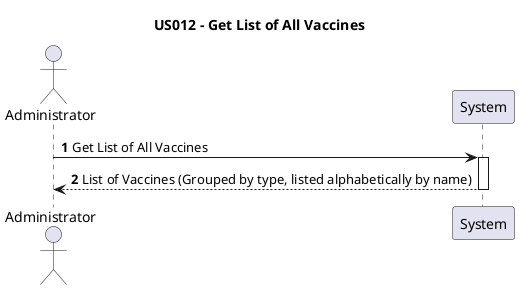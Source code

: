 @startuml
title US012 - Get List of All Vaccines
autonumber
actor Administrator as Admin

Admin -> System: Get List of All Vaccines
activate System

' System processes the request and generates the list
System --> Admin: List of Vaccines (Grouped by type, listed alphabetically by name)

deactivate System
@enduml
